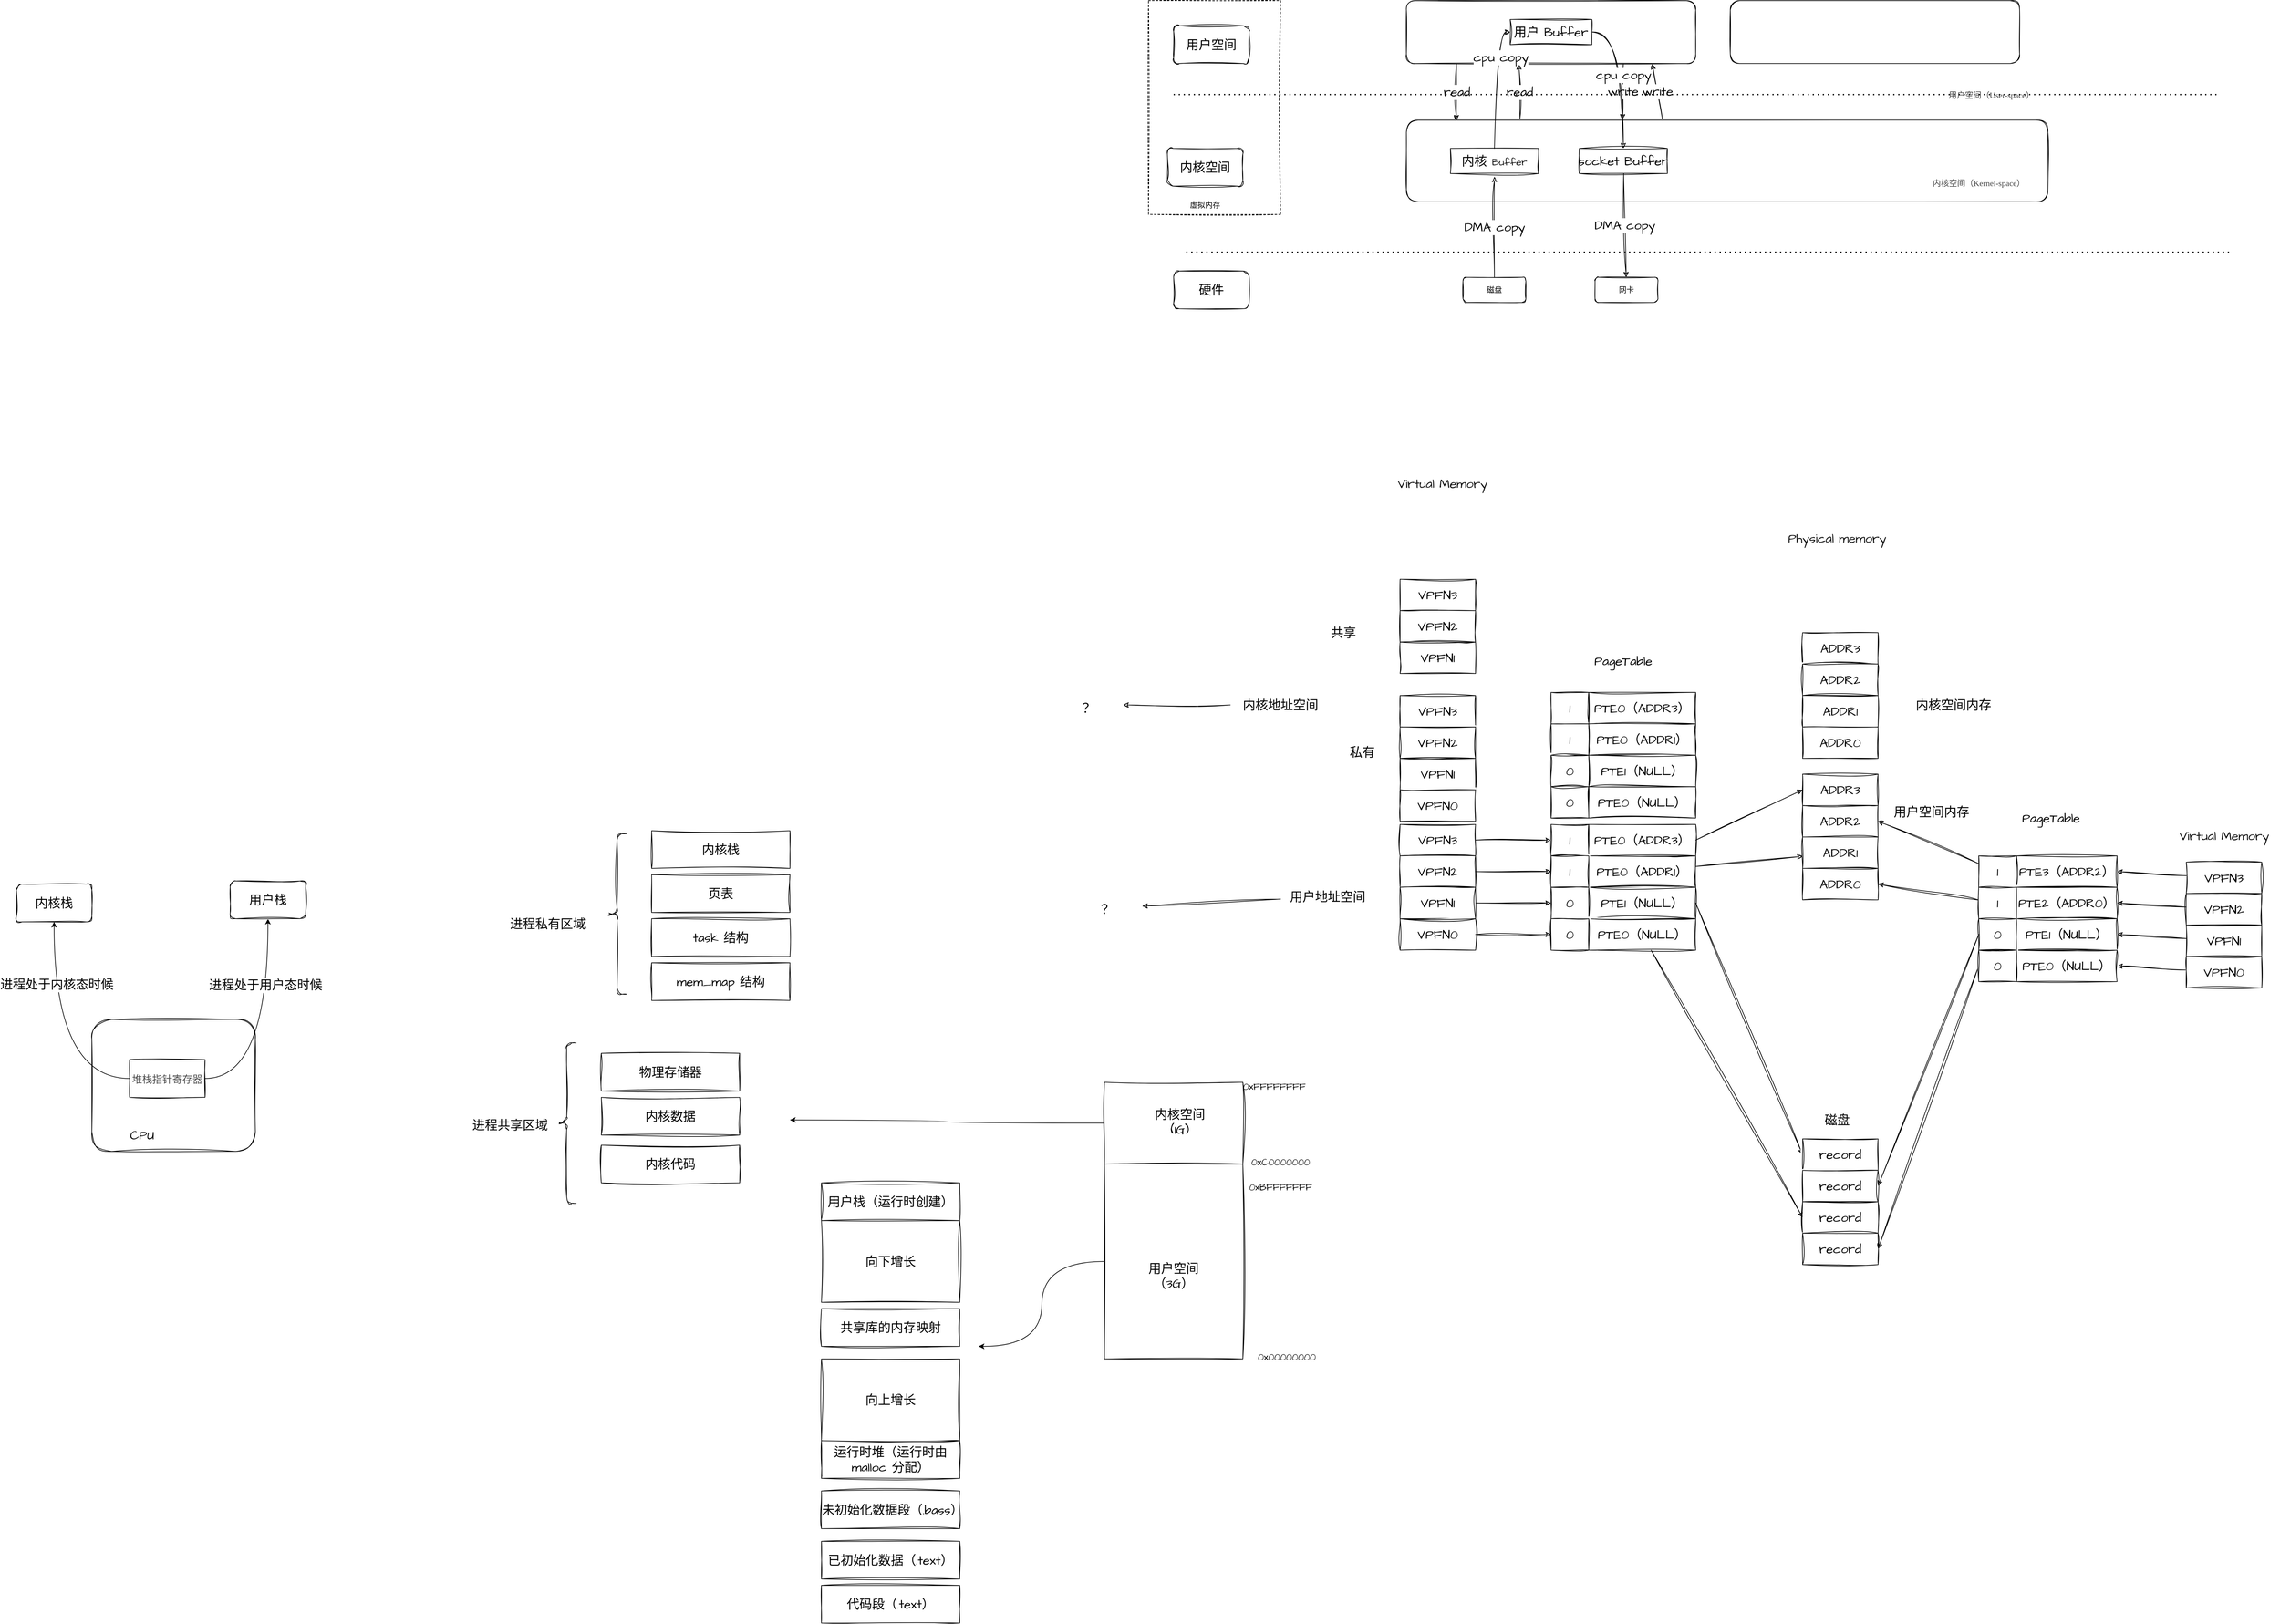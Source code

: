 <mxfile version="20.5.1" type="github">
  <diagram id="e-zPQzMBw3i7FA1pLN4_" name="第 1 页">
    <mxGraphModel dx="3865" dy="761" grid="1" gridSize="10" guides="1" tooltips="1" connect="1" arrows="1" fold="1" page="1" pageScale="1" pageWidth="827" pageHeight="1169" math="0" shadow="0">
      <root>
        <mxCell id="0" />
        <mxCell id="1" parent="0" />
        <mxCell id="n-UZRIZnCVYdmCaeWVoW-1" value="" style="rounded=0;whiteSpace=wrap;html=1;sketch=1;dashed=1;" vertex="1" parent="1">
          <mxGeometry x="-240" y="80" width="210" height="340" as="geometry" />
        </mxCell>
        <mxCell id="n-UZRIZnCVYdmCaeWVoW-111" value="read" style="edgeStyle=none;rounded=0;sketch=1;hachureGap=4;jiggle=2;orthogonalLoop=1;jettySize=auto;html=1;exitX=0.173;exitY=0.998;exitDx=0;exitDy=0;entryX=0.078;entryY=0.005;entryDx=0;entryDy=0;entryPerimeter=0;fontFamily=Architects Daughter;fontSource=https%3A%2F%2Ffonts.googleapis.com%2Fcss%3Ffamily%3DArchitects%2BDaughter;fontSize=20;exitPerimeter=0;" edge="1" parent="1" source="n-UZRIZnCVYdmCaeWVoW-2" target="n-UZRIZnCVYdmCaeWVoW-3">
          <mxGeometry relative="1" as="geometry" />
        </mxCell>
        <mxCell id="n-UZRIZnCVYdmCaeWVoW-115" value="write" style="edgeStyle=none;rounded=0;sketch=1;hachureGap=4;jiggle=2;orthogonalLoop=1;jettySize=auto;html=1;exitX=0.75;exitY=1;exitDx=0;exitDy=0;entryX=0.337;entryY=-0.007;entryDx=0;entryDy=0;entryPerimeter=0;fontFamily=Architects Daughter;fontSource=https%3A%2F%2Ffonts.googleapis.com%2Fcss%3Ffamily%3DArchitects%2BDaughter;fontSize=20;" edge="1" parent="1" source="n-UZRIZnCVYdmCaeWVoW-2" target="n-UZRIZnCVYdmCaeWVoW-3">
          <mxGeometry relative="1" as="geometry" />
        </mxCell>
        <mxCell id="n-UZRIZnCVYdmCaeWVoW-2" value="" style="rounded=1;whiteSpace=wrap;html=1;sketch=1;" vertex="1" parent="1">
          <mxGeometry x="170" y="80" width="460" height="100" as="geometry" />
        </mxCell>
        <mxCell id="n-UZRIZnCVYdmCaeWVoW-4" value="虚拟内存" style="text;html=1;strokeColor=none;fillColor=none;align=center;verticalAlign=middle;whiteSpace=wrap;rounded=0;sketch=1;" vertex="1" parent="1">
          <mxGeometry x="-180" y="390" width="60" height="30" as="geometry" />
        </mxCell>
        <mxCell id="n-UZRIZnCVYdmCaeWVoW-9" value="磁盘" style="rounded=1;whiteSpace=wrap;html=1;sketch=1;" vertex="1" parent="1">
          <mxGeometry x="260" y="520" width="100" height="40" as="geometry" />
        </mxCell>
        <mxCell id="n-UZRIZnCVYdmCaeWVoW-10" value="网卡" style="rounded=1;whiteSpace=wrap;html=1;sketch=1;" vertex="1" parent="1">
          <mxGeometry x="470" y="520" width="100" height="40" as="geometry" />
        </mxCell>
        <mxCell id="n-UZRIZnCVYdmCaeWVoW-43" style="edgeStyle=none;rounded=0;sketch=1;hachureGap=4;jiggle=2;orthogonalLoop=1;jettySize=auto;html=1;fontFamily=Architects Daughter;fontSource=https%3A%2F%2Ffonts.googleapis.com%2Fcss%3Ffamily%3DArchitects%2BDaughter;fontSize=16;" edge="1" parent="1" source="n-UZRIZnCVYdmCaeWVoW-11" target="n-UZRIZnCVYdmCaeWVoW-39">
          <mxGeometry relative="1" as="geometry" />
        </mxCell>
        <mxCell id="n-UZRIZnCVYdmCaeWVoW-11" value="VPFN3" style="rounded=0;whiteSpace=wrap;html=1;sketch=1;hachureGap=4;jiggle=2;fontFamily=Architects Daughter;fontSource=https%3A%2F%2Ffonts.googleapis.com%2Fcss%3Ffamily%3DArchitects%2BDaughter;fontSize=20;" vertex="1" parent="1">
          <mxGeometry x="160" y="1390" width="120" height="50" as="geometry" />
        </mxCell>
        <mxCell id="n-UZRIZnCVYdmCaeWVoW-44" style="edgeStyle=none;rounded=0;sketch=1;hachureGap=4;jiggle=2;orthogonalLoop=1;jettySize=auto;html=1;fontFamily=Architects Daughter;fontSource=https%3A%2F%2Ffonts.googleapis.com%2Fcss%3Ffamily%3DArchitects%2BDaughter;fontSize=16;" edge="1" parent="1" source="n-UZRIZnCVYdmCaeWVoW-12" target="n-UZRIZnCVYdmCaeWVoW-40">
          <mxGeometry relative="1" as="geometry" />
        </mxCell>
        <mxCell id="n-UZRIZnCVYdmCaeWVoW-12" value="VPFN2" style="rounded=0;whiteSpace=wrap;html=1;sketch=1;hachureGap=4;jiggle=2;fontFamily=Architects Daughter;fontSource=https%3A%2F%2Ffonts.googleapis.com%2Fcss%3Ffamily%3DArchitects%2BDaughter;fontSize=20;" vertex="1" parent="1">
          <mxGeometry x="160" y="1440" width="120" height="50" as="geometry" />
        </mxCell>
        <mxCell id="n-UZRIZnCVYdmCaeWVoW-45" style="edgeStyle=none;rounded=0;sketch=1;hachureGap=4;jiggle=2;orthogonalLoop=1;jettySize=auto;html=1;entryX=0;entryY=0.5;entryDx=0;entryDy=0;fontFamily=Architects Daughter;fontSource=https%3A%2F%2Ffonts.googleapis.com%2Fcss%3Ffamily%3DArchitects%2BDaughter;fontSize=16;" edge="1" parent="1" source="n-UZRIZnCVYdmCaeWVoW-13" target="n-UZRIZnCVYdmCaeWVoW-41">
          <mxGeometry relative="1" as="geometry" />
        </mxCell>
        <mxCell id="n-UZRIZnCVYdmCaeWVoW-13" value="VPFN1" style="rounded=0;whiteSpace=wrap;html=1;sketch=1;hachureGap=4;jiggle=2;fontFamily=Architects Daughter;fontSource=https%3A%2F%2Ffonts.googleapis.com%2Fcss%3Ffamily%3DArchitects%2BDaughter;fontSize=20;" vertex="1" parent="1">
          <mxGeometry x="160" y="1490" width="120" height="50" as="geometry" />
        </mxCell>
        <mxCell id="n-UZRIZnCVYdmCaeWVoW-47" style="edgeStyle=none;rounded=0;sketch=1;hachureGap=4;jiggle=2;orthogonalLoop=1;jettySize=auto;html=1;entryX=0;entryY=0.5;entryDx=0;entryDy=0;fontFamily=Architects Daughter;fontSource=https%3A%2F%2Ffonts.googleapis.com%2Fcss%3Ffamily%3DArchitects%2BDaughter;fontSize=16;" edge="1" parent="1" source="n-UZRIZnCVYdmCaeWVoW-14" target="n-UZRIZnCVYdmCaeWVoW-42">
          <mxGeometry relative="1" as="geometry" />
        </mxCell>
        <mxCell id="n-UZRIZnCVYdmCaeWVoW-14" value="VPFN0" style="rounded=0;whiteSpace=wrap;html=1;sketch=1;hachureGap=4;jiggle=2;fontFamily=Architects Daughter;fontSource=https%3A%2F%2Ffonts.googleapis.com%2Fcss%3Ffamily%3DArchitects%2BDaughter;fontSize=20;" vertex="1" parent="1">
          <mxGeometry x="160" y="1540" width="120" height="50" as="geometry" />
        </mxCell>
        <mxCell id="n-UZRIZnCVYdmCaeWVoW-27" style="rounded=0;sketch=1;hachureGap=4;jiggle=2;orthogonalLoop=1;jettySize=auto;html=1;exitX=1;exitY=0.5;exitDx=0;exitDy=0;entryX=0;entryY=0.5;entryDx=0;entryDy=0;fontFamily=Architects Daughter;fontSource=https%3A%2F%2Ffonts.googleapis.com%2Fcss%3Ffamily%3DArchitects%2BDaughter;fontSize=16;" edge="1" parent="1" source="n-UZRIZnCVYdmCaeWVoW-15" target="n-UZRIZnCVYdmCaeWVoW-19">
          <mxGeometry relative="1" as="geometry" />
        </mxCell>
        <mxCell id="n-UZRIZnCVYdmCaeWVoW-15" value="PTE0（ADDR3）" style="rounded=0;whiteSpace=wrap;html=1;sketch=1;hachureGap=4;jiggle=2;fontFamily=Architects Daughter;fontSource=https%3A%2F%2Ffonts.googleapis.com%2Fcss%3Ffamily%3DArchitects%2BDaughter;fontSize=20;" vertex="1" parent="1">
          <mxGeometry x="460" y="1390" width="170" height="50" as="geometry" />
        </mxCell>
        <mxCell id="n-UZRIZnCVYdmCaeWVoW-31" style="edgeStyle=none;rounded=0;sketch=1;hachureGap=4;jiggle=2;orthogonalLoop=1;jettySize=auto;html=1;fontFamily=Architects Daughter;fontSource=https%3A%2F%2Ffonts.googleapis.com%2Fcss%3Ffamily%3DArchitects%2BDaughter;fontSize=16;" edge="1" parent="1" source="n-UZRIZnCVYdmCaeWVoW-16" target="n-UZRIZnCVYdmCaeWVoW-21">
          <mxGeometry relative="1" as="geometry" />
        </mxCell>
        <mxCell id="n-UZRIZnCVYdmCaeWVoW-16" value="PTE0（ADDR1）" style="rounded=0;whiteSpace=wrap;html=1;sketch=1;hachureGap=4;jiggle=2;fontFamily=Architects Daughter;fontSource=https%3A%2F%2Ffonts.googleapis.com%2Fcss%3Ffamily%3DArchitects%2BDaughter;fontSize=20;" vertex="1" parent="1">
          <mxGeometry x="460" y="1440" width="170" height="50" as="geometry" />
        </mxCell>
        <mxCell id="n-UZRIZnCVYdmCaeWVoW-32" style="edgeStyle=none;rounded=0;sketch=1;hachureGap=4;jiggle=2;orthogonalLoop=1;jettySize=auto;html=1;entryX=0;entryY=0.5;entryDx=0;entryDy=0;fontFamily=Architects Daughter;fontSource=https%3A%2F%2Ffonts.googleapis.com%2Fcss%3Ffamily%3DArchitects%2BDaughter;fontSize=16;exitX=1;exitY=0.5;exitDx=0;exitDy=0;" edge="1" parent="1" source="n-UZRIZnCVYdmCaeWVoW-17" target="n-UZRIZnCVYdmCaeWVoW-23">
          <mxGeometry relative="1" as="geometry" />
        </mxCell>
        <mxCell id="n-UZRIZnCVYdmCaeWVoW-17" value="PTE1（NULL）" style="rounded=0;whiteSpace=wrap;html=1;sketch=1;hachureGap=4;jiggle=2;fontFamily=Architects Daughter;fontSource=https%3A%2F%2Ffonts.googleapis.com%2Fcss%3Ffamily%3DArchitects%2BDaughter;fontSize=20;" vertex="1" parent="1">
          <mxGeometry x="460" y="1490" width="170" height="50" as="geometry" />
        </mxCell>
        <mxCell id="n-UZRIZnCVYdmCaeWVoW-33" style="edgeStyle=none;rounded=0;sketch=1;hachureGap=4;jiggle=2;orthogonalLoop=1;jettySize=auto;html=1;entryX=0;entryY=0.5;entryDx=0;entryDy=0;fontFamily=Architects Daughter;fontSource=https%3A%2F%2Ffonts.googleapis.com%2Fcss%3Ffamily%3DArchitects%2BDaughter;fontSize=16;" edge="1" parent="1" source="n-UZRIZnCVYdmCaeWVoW-18" target="n-UZRIZnCVYdmCaeWVoW-25">
          <mxGeometry relative="1" as="geometry" />
        </mxCell>
        <mxCell id="n-UZRIZnCVYdmCaeWVoW-18" value="PTE0（NULL）" style="rounded=0;whiteSpace=wrap;html=1;sketch=1;hachureGap=4;jiggle=2;fontFamily=Architects Daughter;fontSource=https%3A%2F%2Ffonts.googleapis.com%2Fcss%3Ffamily%3DArchitects%2BDaughter;fontSize=20;" vertex="1" parent="1">
          <mxGeometry x="460" y="1540" width="170" height="50" as="geometry" />
        </mxCell>
        <mxCell id="n-UZRIZnCVYdmCaeWVoW-19" value="ADDR3" style="rounded=0;whiteSpace=wrap;html=1;sketch=1;hachureGap=4;jiggle=2;fontFamily=Architects Daughter;fontSource=https%3A%2F%2Ffonts.googleapis.com%2Fcss%3Ffamily%3DArchitects%2BDaughter;fontSize=20;" vertex="1" parent="1">
          <mxGeometry x="800" y="1310" width="120" height="50" as="geometry" />
        </mxCell>
        <mxCell id="n-UZRIZnCVYdmCaeWVoW-20" value="ADDR2" style="rounded=0;whiteSpace=wrap;html=1;sketch=1;hachureGap=4;jiggle=2;fontFamily=Architects Daughter;fontSource=https%3A%2F%2Ffonts.googleapis.com%2Fcss%3Ffamily%3DArchitects%2BDaughter;fontSize=20;" vertex="1" parent="1">
          <mxGeometry x="800" y="1360" width="120" height="50" as="geometry" />
        </mxCell>
        <mxCell id="n-UZRIZnCVYdmCaeWVoW-21" value="ADDR1" style="rounded=0;whiteSpace=wrap;html=1;sketch=1;hachureGap=4;jiggle=2;fontFamily=Architects Daughter;fontSource=https%3A%2F%2Ffonts.googleapis.com%2Fcss%3Ffamily%3DArchitects%2BDaughter;fontSize=20;" vertex="1" parent="1">
          <mxGeometry x="800" y="1410" width="120" height="50" as="geometry" />
        </mxCell>
        <mxCell id="n-UZRIZnCVYdmCaeWVoW-22" value="ADDR0" style="rounded=0;whiteSpace=wrap;html=1;sketch=1;hachureGap=4;jiggle=2;fontFamily=Architects Daughter;fontSource=https%3A%2F%2Ffonts.googleapis.com%2Fcss%3Ffamily%3DArchitects%2BDaughter;fontSize=20;" vertex="1" parent="1">
          <mxGeometry x="800" y="1460" width="120" height="50" as="geometry" />
        </mxCell>
        <mxCell id="n-UZRIZnCVYdmCaeWVoW-23" value="record" style="rounded=0;whiteSpace=wrap;html=1;sketch=1;hachureGap=4;jiggle=2;fontFamily=Architects Daughter;fontSource=https%3A%2F%2Ffonts.googleapis.com%2Fcss%3Ffamily%3DArchitects%2BDaughter;fontSize=20;" vertex="1" parent="1">
          <mxGeometry x="800" y="1890" width="120" height="50" as="geometry" />
        </mxCell>
        <mxCell id="n-UZRIZnCVYdmCaeWVoW-24" value="record" style="rounded=0;whiteSpace=wrap;html=1;sketch=1;hachureGap=4;jiggle=2;fontFamily=Architects Daughter;fontSource=https%3A%2F%2Ffonts.googleapis.com%2Fcss%3Ffamily%3DArchitects%2BDaughter;fontSize=20;" vertex="1" parent="1">
          <mxGeometry x="800" y="1940" width="120" height="50" as="geometry" />
        </mxCell>
        <mxCell id="n-UZRIZnCVYdmCaeWVoW-25" value="record" style="rounded=0;whiteSpace=wrap;html=1;sketch=1;hachureGap=4;jiggle=2;fontFamily=Architects Daughter;fontSource=https%3A%2F%2Ffonts.googleapis.com%2Fcss%3Ffamily%3DArchitects%2BDaughter;fontSize=20;" vertex="1" parent="1">
          <mxGeometry x="800" y="1990" width="120" height="50" as="geometry" />
        </mxCell>
        <mxCell id="n-UZRIZnCVYdmCaeWVoW-26" value="record" style="rounded=0;whiteSpace=wrap;html=1;sketch=1;hachureGap=4;jiggle=2;fontFamily=Architects Daughter;fontSource=https%3A%2F%2Ffonts.googleapis.com%2Fcss%3Ffamily%3DArchitects%2BDaughter;fontSize=20;" vertex="1" parent="1">
          <mxGeometry x="800" y="2040" width="120" height="50" as="geometry" />
        </mxCell>
        <mxCell id="n-UZRIZnCVYdmCaeWVoW-35" value="PageTable" style="text;html=1;strokeColor=none;fillColor=none;align=center;verticalAlign=middle;whiteSpace=wrap;rounded=0;sketch=1;hachureGap=4;jiggle=2;fontFamily=Architects Daughter;fontSource=https%3A%2F%2Ffonts.googleapis.com%2Fcss%3Ffamily%3DArchitects%2BDaughter;fontSize=20;" vertex="1" parent="1">
          <mxGeometry x="460" y="1110" width="110" height="40" as="geometry" />
        </mxCell>
        <mxCell id="n-UZRIZnCVYdmCaeWVoW-36" value="&lt;span style=&quot;color: rgb(18, 18, 18); text-align: start;&quot;&gt;&lt;font style=&quot;font-size: 20px;&quot;&gt;Physical memory&lt;/font&gt;&lt;/span&gt;" style="text;html=1;strokeColor=none;fillColor=none;align=center;verticalAlign=middle;whiteSpace=wrap;rounded=0;sketch=1;hachureGap=4;jiggle=2;fontFamily=Architects Daughter;fontSource=https%3A%2F%2Ffonts.googleapis.com%2Fcss%3Ffamily%3DArchitects%2BDaughter;fontSize=20;labelBackgroundColor=none;" vertex="1" parent="1">
          <mxGeometry x="775" y="910" width="160" height="50" as="geometry" />
        </mxCell>
        <mxCell id="n-UZRIZnCVYdmCaeWVoW-37" value="磁盘" style="text;html=1;strokeColor=none;fillColor=none;align=center;verticalAlign=middle;whiteSpace=wrap;rounded=0;sketch=1;hachureGap=4;jiggle=2;fontFamily=Architects Daughter;fontSource=https%3A%2F%2Ffonts.googleapis.com%2Fcss%3Ffamily%3DArchitects%2BDaughter;fontSize=20;" vertex="1" parent="1">
          <mxGeometry x="800" y="1840" width="110" height="40" as="geometry" />
        </mxCell>
        <mxCell id="n-UZRIZnCVYdmCaeWVoW-39" value="1" style="rounded=0;whiteSpace=wrap;html=1;sketch=1;hachureGap=4;jiggle=2;fontFamily=Architects Daughter;fontSource=https%3A%2F%2Ffonts.googleapis.com%2Fcss%3Ffamily%3DArchitects%2BDaughter;fontSize=20;" vertex="1" parent="1">
          <mxGeometry x="400" y="1390" width="60" height="50" as="geometry" />
        </mxCell>
        <mxCell id="n-UZRIZnCVYdmCaeWVoW-40" value="1" style="rounded=0;whiteSpace=wrap;html=1;sketch=1;hachureGap=4;jiggle=2;fontFamily=Architects Daughter;fontSource=https%3A%2F%2Ffonts.googleapis.com%2Fcss%3Ffamily%3DArchitects%2BDaughter;fontSize=20;" vertex="1" parent="1">
          <mxGeometry x="400" y="1440" width="60" height="50" as="geometry" />
        </mxCell>
        <mxCell id="n-UZRIZnCVYdmCaeWVoW-41" value="0" style="rounded=0;whiteSpace=wrap;html=1;sketch=1;hachureGap=4;jiggle=2;fontFamily=Architects Daughter;fontSource=https%3A%2F%2Ffonts.googleapis.com%2Fcss%3Ffamily%3DArchitects%2BDaughter;fontSize=20;" vertex="1" parent="1">
          <mxGeometry x="400" y="1490" width="60" height="50" as="geometry" />
        </mxCell>
        <mxCell id="n-UZRIZnCVYdmCaeWVoW-42" value="0" style="rounded=0;whiteSpace=wrap;html=1;sketch=1;hachureGap=4;jiggle=2;fontFamily=Architects Daughter;fontSource=https%3A%2F%2Ffonts.googleapis.com%2Fcss%3Ffamily%3DArchitects%2BDaughter;fontSize=20;" vertex="1" parent="1">
          <mxGeometry x="400" y="1540" width="60" height="50" as="geometry" />
        </mxCell>
        <mxCell id="n-UZRIZnCVYdmCaeWVoW-48" style="edgeStyle=none;rounded=0;sketch=1;hachureGap=4;jiggle=2;orthogonalLoop=1;jettySize=auto;html=1;fontFamily=Architects Daughter;fontSource=https%3A%2F%2Ffonts.googleapis.com%2Fcss%3Ffamily%3DArchitects%2BDaughter;fontSize=16;entryX=1;entryY=0.5;entryDx=0;entryDy=0;" edge="1" parent="1" source="n-UZRIZnCVYdmCaeWVoW-49" target="n-UZRIZnCVYdmCaeWVoW-56">
          <mxGeometry relative="1" as="geometry" />
        </mxCell>
        <mxCell id="n-UZRIZnCVYdmCaeWVoW-49" value="VPFN3" style="rounded=0;whiteSpace=wrap;html=1;sketch=1;hachureGap=4;jiggle=2;fontFamily=Architects Daughter;fontSource=https%3A%2F%2Ffonts.googleapis.com%2Fcss%3Ffamily%3DArchitects%2BDaughter;fontSize=20;" vertex="1" parent="1">
          <mxGeometry x="1410" y="1450" width="120" height="50" as="geometry" />
        </mxCell>
        <mxCell id="n-UZRIZnCVYdmCaeWVoW-50" style="edgeStyle=none;rounded=0;sketch=1;hachureGap=4;jiggle=2;orthogonalLoop=1;jettySize=auto;html=1;fontFamily=Architects Daughter;fontSource=https%3A%2F%2Ffonts.googleapis.com%2Fcss%3Ffamily%3DArchitects%2BDaughter;fontSize=16;entryX=1;entryY=0.5;entryDx=0;entryDy=0;" edge="1" parent="1" source="n-UZRIZnCVYdmCaeWVoW-51" target="n-UZRIZnCVYdmCaeWVoW-57">
          <mxGeometry relative="1" as="geometry" />
        </mxCell>
        <mxCell id="n-UZRIZnCVYdmCaeWVoW-51" value="VPFN2" style="rounded=0;whiteSpace=wrap;html=1;sketch=1;hachureGap=4;jiggle=2;fontFamily=Architects Daughter;fontSource=https%3A%2F%2Ffonts.googleapis.com%2Fcss%3Ffamily%3DArchitects%2BDaughter;fontSize=20;" vertex="1" parent="1">
          <mxGeometry x="1410" y="1500" width="120" height="50" as="geometry" />
        </mxCell>
        <mxCell id="n-UZRIZnCVYdmCaeWVoW-52" style="edgeStyle=none;rounded=0;sketch=1;hachureGap=4;jiggle=2;orthogonalLoop=1;jettySize=auto;html=1;entryX=1;entryY=0.5;entryDx=0;entryDy=0;fontFamily=Architects Daughter;fontSource=https%3A%2F%2Ffonts.googleapis.com%2Fcss%3Ffamily%3DArchitects%2BDaughter;fontSize=16;" edge="1" parent="1" source="n-UZRIZnCVYdmCaeWVoW-53" target="n-UZRIZnCVYdmCaeWVoW-58">
          <mxGeometry relative="1" as="geometry" />
        </mxCell>
        <mxCell id="n-UZRIZnCVYdmCaeWVoW-53" value="VPFN1" style="rounded=0;whiteSpace=wrap;html=1;sketch=1;hachureGap=4;jiggle=2;fontFamily=Architects Daughter;fontSource=https%3A%2F%2Ffonts.googleapis.com%2Fcss%3Ffamily%3DArchitects%2BDaughter;fontSize=20;" vertex="1" parent="1">
          <mxGeometry x="1410" y="1550" width="120" height="50" as="geometry" />
        </mxCell>
        <mxCell id="n-UZRIZnCVYdmCaeWVoW-54" style="edgeStyle=none;rounded=0;sketch=1;hachureGap=4;jiggle=2;orthogonalLoop=1;jettySize=auto;html=1;entryX=1;entryY=0.5;entryDx=0;entryDy=0;fontFamily=Architects Daughter;fontSource=https%3A%2F%2Ffonts.googleapis.com%2Fcss%3Ffamily%3DArchitects%2BDaughter;fontSize=16;" edge="1" parent="1" source="n-UZRIZnCVYdmCaeWVoW-55" target="n-UZRIZnCVYdmCaeWVoW-59">
          <mxGeometry relative="1" as="geometry" />
        </mxCell>
        <mxCell id="n-UZRIZnCVYdmCaeWVoW-55" value="VPFN0" style="rounded=0;whiteSpace=wrap;html=1;sketch=1;hachureGap=4;jiggle=2;fontFamily=Architects Daughter;fontSource=https%3A%2F%2Ffonts.googleapis.com%2Fcss%3Ffamily%3DArchitects%2BDaughter;fontSize=20;" vertex="1" parent="1">
          <mxGeometry x="1410" y="1600" width="120" height="50" as="geometry" />
        </mxCell>
        <mxCell id="n-UZRIZnCVYdmCaeWVoW-56" value="PTE3（ADDR2）" style="rounded=0;whiteSpace=wrap;html=1;sketch=1;hachureGap=4;jiggle=2;fontFamily=Architects Daughter;fontSource=https%3A%2F%2Ffonts.googleapis.com%2Fcss%3Ffamily%3DArchitects%2BDaughter;fontSize=20;" vertex="1" parent="1">
          <mxGeometry x="1140" y="1440" width="160" height="50" as="geometry" />
        </mxCell>
        <mxCell id="n-UZRIZnCVYdmCaeWVoW-57" value="PTE2（ADDR0）" style="rounded=0;whiteSpace=wrap;html=1;sketch=1;hachureGap=4;jiggle=2;fontFamily=Architects Daughter;fontSource=https%3A%2F%2Ffonts.googleapis.com%2Fcss%3Ffamily%3DArchitects%2BDaughter;fontSize=20;" vertex="1" parent="1">
          <mxGeometry x="1140" y="1490" width="160" height="50" as="geometry" />
        </mxCell>
        <mxCell id="n-UZRIZnCVYdmCaeWVoW-58" value="PTE1（NULL）" style="rounded=0;whiteSpace=wrap;html=1;sketch=1;hachureGap=4;jiggle=2;fontFamily=Architects Daughter;fontSource=https%3A%2F%2Ffonts.googleapis.com%2Fcss%3Ffamily%3DArchitects%2BDaughter;fontSize=20;" vertex="1" parent="1">
          <mxGeometry x="1140" y="1540" width="160" height="50" as="geometry" />
        </mxCell>
        <mxCell id="n-UZRIZnCVYdmCaeWVoW-59" value="PTE0（NULL）" style="rounded=0;whiteSpace=wrap;html=1;sketch=1;hachureGap=4;jiggle=2;fontFamily=Architects Daughter;fontSource=https%3A%2F%2Ffonts.googleapis.com%2Fcss%3Ffamily%3DArchitects%2BDaughter;fontSize=20;" vertex="1" parent="1">
          <mxGeometry x="1140" y="1590" width="160" height="50" as="geometry" />
        </mxCell>
        <mxCell id="n-UZRIZnCVYdmCaeWVoW-60" value="&lt;span style=&quot;color: rgb(18, 18, 18); text-align: start;&quot;&gt;&lt;font style=&quot;font-size: 20px;&quot;&gt;Virtual Memory&lt;/font&gt;&lt;/span&gt;" style="text;html=1;strokeColor=none;fillColor=none;align=center;verticalAlign=middle;whiteSpace=wrap;rounded=0;sketch=1;hachureGap=4;jiggle=2;fontFamily=Architects Daughter;fontSource=https%3A%2F%2Ffonts.googleapis.com%2Fcss%3Ffamily%3DArchitects%2BDaughter;fontSize=20;labelBackgroundColor=none;" vertex="1" parent="1">
          <mxGeometry x="1382.5" y="1390" width="175" height="35" as="geometry" />
        </mxCell>
        <mxCell id="n-UZRIZnCVYdmCaeWVoW-61" value="PageTable" style="text;html=1;strokeColor=none;fillColor=none;align=center;verticalAlign=middle;whiteSpace=wrap;rounded=0;sketch=1;hachureGap=4;jiggle=2;fontFamily=Architects Daughter;fontSource=https%3A%2F%2Ffonts.googleapis.com%2Fcss%3Ffamily%3DArchitects%2BDaughter;fontSize=20;" vertex="1" parent="1">
          <mxGeometry x="1140" y="1360" width="110" height="40" as="geometry" />
        </mxCell>
        <mxCell id="n-UZRIZnCVYdmCaeWVoW-66" style="edgeStyle=none;rounded=0;sketch=1;hachureGap=4;jiggle=2;orthogonalLoop=1;jettySize=auto;html=1;entryX=1;entryY=0.5;entryDx=0;entryDy=0;fontFamily=Architects Daughter;fontSource=https%3A%2F%2Ffonts.googleapis.com%2Fcss%3Ffamily%3DArchitects%2BDaughter;fontSize=16;" edge="1" parent="1" source="n-UZRIZnCVYdmCaeWVoW-62" target="n-UZRIZnCVYdmCaeWVoW-20">
          <mxGeometry relative="1" as="geometry" />
        </mxCell>
        <mxCell id="n-UZRIZnCVYdmCaeWVoW-62" value="1" style="rounded=0;whiteSpace=wrap;html=1;sketch=1;hachureGap=4;jiggle=2;fontFamily=Architects Daughter;fontSource=https%3A%2F%2Ffonts.googleapis.com%2Fcss%3Ffamily%3DArchitects%2BDaughter;fontSize=20;" vertex="1" parent="1">
          <mxGeometry x="1080" y="1440" width="60" height="50" as="geometry" />
        </mxCell>
        <mxCell id="n-UZRIZnCVYdmCaeWVoW-67" style="edgeStyle=none;rounded=0;sketch=1;hachureGap=4;jiggle=2;orthogonalLoop=1;jettySize=auto;html=1;entryX=1;entryY=0.5;entryDx=0;entryDy=0;fontFamily=Architects Daughter;fontSource=https%3A%2F%2Ffonts.googleapis.com%2Fcss%3Ffamily%3DArchitects%2BDaughter;fontSize=16;" edge="1" parent="1" source="n-UZRIZnCVYdmCaeWVoW-63" target="n-UZRIZnCVYdmCaeWVoW-22">
          <mxGeometry relative="1" as="geometry" />
        </mxCell>
        <mxCell id="n-UZRIZnCVYdmCaeWVoW-63" value="1" style="rounded=0;whiteSpace=wrap;html=1;sketch=1;hachureGap=4;jiggle=2;fontFamily=Architects Daughter;fontSource=https%3A%2F%2Ffonts.googleapis.com%2Fcss%3Ffamily%3DArchitects%2BDaughter;fontSize=20;" vertex="1" parent="1">
          <mxGeometry x="1080" y="1490" width="60" height="50" as="geometry" />
        </mxCell>
        <mxCell id="n-UZRIZnCVYdmCaeWVoW-68" style="edgeStyle=none;rounded=0;sketch=1;hachureGap=4;jiggle=2;orthogonalLoop=1;jettySize=auto;html=1;entryX=1;entryY=0.5;entryDx=0;entryDy=0;fontFamily=Architects Daughter;fontSource=https%3A%2F%2Ffonts.googleapis.com%2Fcss%3Ffamily%3DArchitects%2BDaughter;fontSize=16;exitX=0;exitY=0.5;exitDx=0;exitDy=0;" edge="1" parent="1" source="n-UZRIZnCVYdmCaeWVoW-64" target="n-UZRIZnCVYdmCaeWVoW-24">
          <mxGeometry relative="1" as="geometry" />
        </mxCell>
        <mxCell id="n-UZRIZnCVYdmCaeWVoW-64" value="0" style="rounded=0;whiteSpace=wrap;html=1;sketch=1;hachureGap=4;jiggle=2;fontFamily=Architects Daughter;fontSource=https%3A%2F%2Ffonts.googleapis.com%2Fcss%3Ffamily%3DArchitects%2BDaughter;fontSize=20;" vertex="1" parent="1">
          <mxGeometry x="1080" y="1540" width="60" height="50" as="geometry" />
        </mxCell>
        <mxCell id="n-UZRIZnCVYdmCaeWVoW-69" style="edgeStyle=none;rounded=0;sketch=1;hachureGap=4;jiggle=2;orthogonalLoop=1;jettySize=auto;html=1;exitX=0;exitY=0.5;exitDx=0;exitDy=0;entryX=1;entryY=0.5;entryDx=0;entryDy=0;fontFamily=Architects Daughter;fontSource=https%3A%2F%2Ffonts.googleapis.com%2Fcss%3Ffamily%3DArchitects%2BDaughter;fontSize=16;" edge="1" parent="1" source="n-UZRIZnCVYdmCaeWVoW-65" target="n-UZRIZnCVYdmCaeWVoW-26">
          <mxGeometry relative="1" as="geometry" />
        </mxCell>
        <mxCell id="n-UZRIZnCVYdmCaeWVoW-65" value="0" style="rounded=0;whiteSpace=wrap;html=1;sketch=1;hachureGap=4;jiggle=2;fontFamily=Architects Daughter;fontSource=https%3A%2F%2Ffonts.googleapis.com%2Fcss%3Ffamily%3DArchitects%2BDaughter;fontSize=20;" vertex="1" parent="1">
          <mxGeometry x="1080" y="1590" width="60" height="50" as="geometry" />
        </mxCell>
        <mxCell id="n-UZRIZnCVYdmCaeWVoW-73" value="&lt;span style=&quot;color: rgb(18, 18, 18); text-align: start;&quot;&gt;&lt;font style=&quot;font-size: 20px;&quot;&gt;Virtual Memory&lt;/font&gt;&lt;/span&gt;" style="text;html=1;strokeColor=none;fillColor=none;align=center;verticalAlign=middle;whiteSpace=wrap;rounded=0;sketch=1;hachureGap=4;jiggle=2;fontFamily=Architects Daughter;fontSource=https%3A%2F%2Ffonts.googleapis.com%2Fcss%3Ffamily%3DArchitects%2BDaughter;fontSize=20;labelBackgroundColor=none;" vertex="1" parent="1">
          <mxGeometry x="140" y="830" width="175" height="35" as="geometry" />
        </mxCell>
        <mxCell id="n-UZRIZnCVYdmCaeWVoW-74" value="VPFN3" style="rounded=0;whiteSpace=wrap;html=1;sketch=1;hachureGap=4;jiggle=2;fontFamily=Architects Daughter;fontSource=https%3A%2F%2Ffonts.googleapis.com%2Fcss%3Ffamily%3DArchitects%2BDaughter;fontSize=20;" vertex="1" parent="1">
          <mxGeometry x="160" y="1185" width="120" height="50" as="geometry" />
        </mxCell>
        <mxCell id="n-UZRIZnCVYdmCaeWVoW-75" value="VPFN2" style="rounded=0;whiteSpace=wrap;html=1;sketch=1;hachureGap=4;jiggle=2;fontFamily=Architects Daughter;fontSource=https%3A%2F%2Ffonts.googleapis.com%2Fcss%3Ffamily%3DArchitects%2BDaughter;fontSize=20;" vertex="1" parent="1">
          <mxGeometry x="160" y="1235" width="120" height="50" as="geometry" />
        </mxCell>
        <mxCell id="n-UZRIZnCVYdmCaeWVoW-76" value="VPFN1" style="rounded=0;whiteSpace=wrap;html=1;sketch=1;hachureGap=4;jiggle=2;fontFamily=Architects Daughter;fontSource=https%3A%2F%2Ffonts.googleapis.com%2Fcss%3Ffamily%3DArchitects%2BDaughter;fontSize=20;" vertex="1" parent="1">
          <mxGeometry x="160" y="1285" width="120" height="50" as="geometry" />
        </mxCell>
        <mxCell id="n-UZRIZnCVYdmCaeWVoW-77" value="VPFN0" style="rounded=0;whiteSpace=wrap;html=1;sketch=1;hachureGap=4;jiggle=2;fontFamily=Architects Daughter;fontSource=https%3A%2F%2Ffonts.googleapis.com%2Fcss%3Ffamily%3DArchitects%2BDaughter;fontSize=20;" vertex="1" parent="1">
          <mxGeometry x="160" y="1335" width="120" height="50" as="geometry" />
        </mxCell>
        <mxCell id="n-UZRIZnCVYdmCaeWVoW-125" style="edgeStyle=none;rounded=0;sketch=1;hachureGap=4;jiggle=2;orthogonalLoop=1;jettySize=auto;html=1;fontFamily=Architects Daughter;fontSource=https%3A%2F%2Ffonts.googleapis.com%2Fcss%3Ffamily%3DArchitects%2BDaughter;fontSize=20;" edge="1" parent="1" source="n-UZRIZnCVYdmCaeWVoW-78">
          <mxGeometry relative="1" as="geometry">
            <mxPoint x="-280" y="1200" as="targetPoint" />
          </mxGeometry>
        </mxCell>
        <mxCell id="n-UZRIZnCVYdmCaeWVoW-78" value="内核地址空间" style="text;html=1;strokeColor=none;fillColor=none;align=center;verticalAlign=middle;whiteSpace=wrap;rounded=0;labelBackgroundColor=none;sketch=1;hachureGap=4;jiggle=2;fontFamily=Architects Daughter;fontSource=https%3A%2F%2Ffonts.googleapis.com%2Fcss%3Ffamily%3DArchitects%2BDaughter;fontSize=20;" vertex="1" parent="1">
          <mxGeometry x="-110" y="1185" width="160" height="30" as="geometry" />
        </mxCell>
        <mxCell id="n-UZRIZnCVYdmCaeWVoW-127" style="edgeStyle=none;rounded=0;sketch=1;hachureGap=4;jiggle=2;orthogonalLoop=1;jettySize=auto;html=1;fontFamily=Architects Daughter;fontSource=https%3A%2F%2Ffonts.googleapis.com%2Fcss%3Ffamily%3DArchitects%2BDaughter;fontSize=20;" edge="1" parent="1" source="n-UZRIZnCVYdmCaeWVoW-79">
          <mxGeometry relative="1" as="geometry">
            <mxPoint x="-250" y="1520.0" as="targetPoint" />
          </mxGeometry>
        </mxCell>
        <mxCell id="n-UZRIZnCVYdmCaeWVoW-79" value="用户地址空间" style="text;html=1;strokeColor=none;fillColor=none;align=center;verticalAlign=middle;whiteSpace=wrap;rounded=0;labelBackgroundColor=none;sketch=1;hachureGap=4;jiggle=2;fontFamily=Architects Daughter;fontSource=https%3A%2F%2Ffonts.googleapis.com%2Fcss%3Ffamily%3DArchitects%2BDaughter;fontSize=20;" vertex="1" parent="1">
          <mxGeometry x="-30" y="1485" width="150" height="40" as="geometry" />
        </mxCell>
        <mxCell id="n-UZRIZnCVYdmCaeWVoW-80" value="PTE0（ADDR3）" style="rounded=0;whiteSpace=wrap;html=1;sketch=1;hachureGap=4;jiggle=2;fontFamily=Architects Daughter;fontSource=https%3A%2F%2Ffonts.googleapis.com%2Fcss%3Ffamily%3DArchitects%2BDaughter;fontSize=20;" vertex="1" parent="1">
          <mxGeometry x="460" y="1180" width="170" height="50" as="geometry" />
        </mxCell>
        <mxCell id="n-UZRIZnCVYdmCaeWVoW-81" value="PTE0（ADDR1）" style="rounded=0;whiteSpace=wrap;html=1;sketch=1;hachureGap=4;jiggle=2;fontFamily=Architects Daughter;fontSource=https%3A%2F%2Ffonts.googleapis.com%2Fcss%3Ffamily%3DArchitects%2BDaughter;fontSize=20;" vertex="1" parent="1">
          <mxGeometry x="460" y="1230" width="170" height="50" as="geometry" />
        </mxCell>
        <mxCell id="n-UZRIZnCVYdmCaeWVoW-82" value="PTE1（NULL）" style="rounded=0;whiteSpace=wrap;html=1;sketch=1;hachureGap=4;jiggle=2;fontFamily=Architects Daughter;fontSource=https%3A%2F%2Ffonts.googleapis.com%2Fcss%3Ffamily%3DArchitects%2BDaughter;fontSize=20;" vertex="1" parent="1">
          <mxGeometry x="460" y="1280" width="170" height="50" as="geometry" />
        </mxCell>
        <mxCell id="n-UZRIZnCVYdmCaeWVoW-83" value="PTE0（NULL）" style="rounded=0;whiteSpace=wrap;html=1;sketch=1;hachureGap=4;jiggle=2;fontFamily=Architects Daughter;fontSource=https%3A%2F%2Ffonts.googleapis.com%2Fcss%3Ffamily%3DArchitects%2BDaughter;fontSize=20;" vertex="1" parent="1">
          <mxGeometry x="460" y="1330" width="170" height="50" as="geometry" />
        </mxCell>
        <mxCell id="n-UZRIZnCVYdmCaeWVoW-84" value="1" style="rounded=0;whiteSpace=wrap;html=1;sketch=1;hachureGap=4;jiggle=2;fontFamily=Architects Daughter;fontSource=https%3A%2F%2Ffonts.googleapis.com%2Fcss%3Ffamily%3DArchitects%2BDaughter;fontSize=20;" vertex="1" parent="1">
          <mxGeometry x="400" y="1180" width="60" height="50" as="geometry" />
        </mxCell>
        <mxCell id="n-UZRIZnCVYdmCaeWVoW-85" value="1" style="rounded=0;whiteSpace=wrap;html=1;sketch=1;hachureGap=4;jiggle=2;fontFamily=Architects Daughter;fontSource=https%3A%2F%2Ffonts.googleapis.com%2Fcss%3Ffamily%3DArchitects%2BDaughter;fontSize=20;" vertex="1" parent="1">
          <mxGeometry x="400" y="1230" width="60" height="50" as="geometry" />
        </mxCell>
        <mxCell id="n-UZRIZnCVYdmCaeWVoW-86" value="0" style="rounded=0;whiteSpace=wrap;html=1;sketch=1;hachureGap=4;jiggle=2;fontFamily=Architects Daughter;fontSource=https%3A%2F%2Ffonts.googleapis.com%2Fcss%3Ffamily%3DArchitects%2BDaughter;fontSize=20;" vertex="1" parent="1">
          <mxGeometry x="400" y="1280" width="60" height="50" as="geometry" />
        </mxCell>
        <mxCell id="n-UZRIZnCVYdmCaeWVoW-87" value="0" style="rounded=0;whiteSpace=wrap;html=1;sketch=1;hachureGap=4;jiggle=2;fontFamily=Architects Daughter;fontSource=https%3A%2F%2Ffonts.googleapis.com%2Fcss%3Ffamily%3DArchitects%2BDaughter;fontSize=20;" vertex="1" parent="1">
          <mxGeometry x="400" y="1330" width="60" height="50" as="geometry" />
        </mxCell>
        <mxCell id="n-UZRIZnCVYdmCaeWVoW-93" value="ADDR3" style="rounded=0;whiteSpace=wrap;html=1;sketch=1;hachureGap=4;jiggle=2;fontFamily=Architects Daughter;fontSource=https%3A%2F%2Ffonts.googleapis.com%2Fcss%3Ffamily%3DArchitects%2BDaughter;fontSize=20;" vertex="1" parent="1">
          <mxGeometry x="800" y="1085" width="120" height="50" as="geometry" />
        </mxCell>
        <mxCell id="n-UZRIZnCVYdmCaeWVoW-94" value="ADDR2" style="rounded=0;whiteSpace=wrap;html=1;sketch=1;hachureGap=4;jiggle=2;fontFamily=Architects Daughter;fontSource=https%3A%2F%2Ffonts.googleapis.com%2Fcss%3Ffamily%3DArchitects%2BDaughter;fontSize=20;" vertex="1" parent="1">
          <mxGeometry x="800" y="1135" width="120" height="50" as="geometry" />
        </mxCell>
        <mxCell id="n-UZRIZnCVYdmCaeWVoW-95" value="ADDR1" style="rounded=0;whiteSpace=wrap;html=1;sketch=1;hachureGap=4;jiggle=2;fontFamily=Architects Daughter;fontSource=https%3A%2F%2Ffonts.googleapis.com%2Fcss%3Ffamily%3DArchitects%2BDaughter;fontSize=20;" vertex="1" parent="1">
          <mxGeometry x="800" y="1185" width="120" height="50" as="geometry" />
        </mxCell>
        <mxCell id="n-UZRIZnCVYdmCaeWVoW-96" value="ADDR0" style="rounded=0;whiteSpace=wrap;html=1;sketch=1;hachureGap=4;jiggle=2;fontFamily=Architects Daughter;fontSource=https%3A%2F%2Ffonts.googleapis.com%2Fcss%3Ffamily%3DArchitects%2BDaughter;fontSize=20;" vertex="1" parent="1">
          <mxGeometry x="800" y="1235" width="120" height="50" as="geometry" />
        </mxCell>
        <mxCell id="n-UZRIZnCVYdmCaeWVoW-99" value="" style="rounded=1;whiteSpace=wrap;html=1;sketch=1;" vertex="1" parent="1">
          <mxGeometry x="685" y="80" width="460" height="100" as="geometry" />
        </mxCell>
        <mxCell id="n-UZRIZnCVYdmCaeWVoW-101" value="虚拟内存" style="text;html=1;strokeColor=none;fillColor=none;align=center;verticalAlign=middle;whiteSpace=wrap;rounded=0;sketch=1;" vertex="1" parent="1">
          <mxGeometry x="720" y="380" width="60" height="30" as="geometry" />
        </mxCell>
        <mxCell id="n-UZRIZnCVYdmCaeWVoW-102" value="&lt;span style=&quot;color: rgb(68, 68, 68); font-family: 微软雅黑; font-size: 13px; text-align: left; background-color: rgb(255, 255, 255);&quot;&gt;用户空间（User-space）&lt;/span&gt;" style="text;html=1;strokeColor=none;fillColor=none;align=center;verticalAlign=middle;whiteSpace=wrap;rounded=0;sketch=1;" vertex="1" parent="1">
          <mxGeometry x="1010" y="210" width="180" height="40" as="geometry" />
        </mxCell>
        <mxCell id="n-UZRIZnCVYdmCaeWVoW-112" value="read" style="edgeStyle=none;rounded=0;sketch=1;hachureGap=4;jiggle=2;orthogonalLoop=1;jettySize=auto;html=1;exitX=0.177;exitY=-0.019;exitDx=0;exitDy=0;entryX=0.389;entryY=1.011;entryDx=0;entryDy=0;entryPerimeter=0;fontFamily=Architects Daughter;fontSource=https%3A%2F%2Ffonts.googleapis.com%2Fcss%3Ffamily%3DArchitects%2BDaughter;fontSize=20;exitPerimeter=0;" edge="1" parent="1" source="n-UZRIZnCVYdmCaeWVoW-3" target="n-UZRIZnCVYdmCaeWVoW-2">
          <mxGeometry relative="1" as="geometry" />
        </mxCell>
        <mxCell id="n-UZRIZnCVYdmCaeWVoW-3" value="" style="rounded=1;whiteSpace=wrap;html=1;sketch=1;" vertex="1" parent="1">
          <mxGeometry x="170" y="270" width="1020" height="130" as="geometry" />
        </mxCell>
        <mxCell id="n-UZRIZnCVYdmCaeWVoW-6" value="&lt;span style=&quot;color: rgb(68, 68, 68); font-family: 微软雅黑; font-size: 13px; text-align: left; background-color: rgb(255, 255, 255);&quot;&gt;内核空间（Kernel-space）&lt;/span&gt;" style="text;html=1;strokeColor=none;fillColor=none;align=center;verticalAlign=middle;whiteSpace=wrap;rounded=0;sketch=1;" vertex="1" parent="1">
          <mxGeometry x="990" y="350" width="180" height="40" as="geometry" />
        </mxCell>
        <mxCell id="n-UZRIZnCVYdmCaeWVoW-104" value="内核空间内存" style="text;html=1;strokeColor=none;fillColor=none;align=center;verticalAlign=middle;whiteSpace=wrap;rounded=0;labelBackgroundColor=none;sketch=1;hachureGap=4;jiggle=2;fontFamily=Architects Daughter;fontSource=https%3A%2F%2Ffonts.googleapis.com%2Fcss%3Ffamily%3DArchitects%2BDaughter;fontSize=20;" vertex="1" parent="1">
          <mxGeometry x="935" y="1180" width="210" height="40" as="geometry" />
        </mxCell>
        <mxCell id="n-UZRIZnCVYdmCaeWVoW-105" value="用户空间内存" style="text;html=1;strokeColor=none;fillColor=none;align=center;verticalAlign=middle;whiteSpace=wrap;rounded=0;labelBackgroundColor=none;sketch=1;hachureGap=4;jiggle=2;fontFamily=Architects Daughter;fontSource=https%3A%2F%2Ffonts.googleapis.com%2Fcss%3Ffamily%3DArchitects%2BDaughter;fontSize=20;" vertex="1" parent="1">
          <mxGeometry x="900" y="1350" width="210" height="40" as="geometry" />
        </mxCell>
        <mxCell id="n-UZRIZnCVYdmCaeWVoW-106" value="VPFN3" style="rounded=0;whiteSpace=wrap;html=1;sketch=1;hachureGap=4;jiggle=2;fontFamily=Architects Daughter;fontSource=https%3A%2F%2Ffonts.googleapis.com%2Fcss%3Ffamily%3DArchitects%2BDaughter;fontSize=20;" vertex="1" parent="1">
          <mxGeometry x="160" y="1000" width="120" height="50" as="geometry" />
        </mxCell>
        <mxCell id="n-UZRIZnCVYdmCaeWVoW-107" value="VPFN2" style="rounded=0;whiteSpace=wrap;html=1;sketch=1;hachureGap=4;jiggle=2;fontFamily=Architects Daughter;fontSource=https%3A%2F%2Ffonts.googleapis.com%2Fcss%3Ffamily%3DArchitects%2BDaughter;fontSize=20;" vertex="1" parent="1">
          <mxGeometry x="160" y="1050" width="120" height="50" as="geometry" />
        </mxCell>
        <mxCell id="n-UZRIZnCVYdmCaeWVoW-108" value="VPFN1" style="rounded=0;whiteSpace=wrap;html=1;sketch=1;hachureGap=4;jiggle=2;fontFamily=Architects Daughter;fontSource=https%3A%2F%2Ffonts.googleapis.com%2Fcss%3Ffamily%3DArchitects%2BDaughter;fontSize=20;" vertex="1" parent="1">
          <mxGeometry x="160" y="1100" width="120" height="50" as="geometry" />
        </mxCell>
        <mxCell id="n-UZRIZnCVYdmCaeWVoW-109" value="共享" style="text;html=1;strokeColor=none;fillColor=none;align=center;verticalAlign=middle;whiteSpace=wrap;rounded=0;labelBackgroundColor=none;sketch=1;hachureGap=4;jiggle=2;fontFamily=Architects Daughter;fontSource=https%3A%2F%2Ffonts.googleapis.com%2Fcss%3Ffamily%3DArchitects%2BDaughter;fontSize=20;" vertex="1" parent="1">
          <mxGeometry x="-10" y="1070" width="160" height="30" as="geometry" />
        </mxCell>
        <mxCell id="n-UZRIZnCVYdmCaeWVoW-110" value="私有" style="text;html=1;strokeColor=none;fillColor=none;align=center;verticalAlign=middle;whiteSpace=wrap;rounded=0;labelBackgroundColor=none;sketch=1;hachureGap=4;jiggle=2;fontFamily=Architects Daughter;fontSource=https%3A%2F%2Ffonts.googleapis.com%2Fcss%3Ffamily%3DArchitects%2BDaughter;fontSize=20;" vertex="1" parent="1">
          <mxGeometry x="20" y="1260" width="160" height="30" as="geometry" />
        </mxCell>
        <mxCell id="n-UZRIZnCVYdmCaeWVoW-116" value="write" style="edgeStyle=none;rounded=0;sketch=1;hachureGap=4;jiggle=2;orthogonalLoop=1;jettySize=auto;html=1;exitX=0.399;exitY=-0.016;exitDx=0;exitDy=0;entryX=0.85;entryY=1.007;entryDx=0;entryDy=0;entryPerimeter=0;fontFamily=Architects Daughter;fontSource=https%3A%2F%2Ffonts.googleapis.com%2Fcss%3Ffamily%3DArchitects%2BDaughter;fontSize=20;exitPerimeter=0;" edge="1" parent="1" source="n-UZRIZnCVYdmCaeWVoW-3" target="n-UZRIZnCVYdmCaeWVoW-2">
          <mxGeometry relative="1" as="geometry">
            <mxPoint x="525.0" y="190" as="sourcePoint" />
            <mxPoint x="523.74" y="279.09" as="targetPoint" />
          </mxGeometry>
        </mxCell>
        <mxCell id="n-UZRIZnCVYdmCaeWVoW-121" value="cpu&amp;nbsp;copy" style="edgeStyle=orthogonalEdgeStyle;rounded=0;sketch=1;hachureGap=4;jiggle=2;orthogonalLoop=1;jettySize=auto;html=1;exitX=1;exitY=0.5;exitDx=0;exitDy=0;fontFamily=Architects Daughter;fontSource=https%3A%2F%2Ffonts.googleapis.com%2Fcss%3Ffamily%3DArchitects%2BDaughter;fontSize=20;curved=1;" edge="1" parent="1" source="n-UZRIZnCVYdmCaeWVoW-117" target="n-UZRIZnCVYdmCaeWVoW-120">
          <mxGeometry relative="1" as="geometry" />
        </mxCell>
        <mxCell id="n-UZRIZnCVYdmCaeWVoW-117" value="用户 Buffer" style="rounded=0;whiteSpace=wrap;html=1;labelBackgroundColor=none;sketch=1;hachureGap=4;jiggle=2;fontFamily=Architects Daughter;fontSource=https%3A%2F%2Ffonts.googleapis.com%2Fcss%3Ffamily%3DArchitects%2BDaughter;fontSize=20;fillColor=none;" vertex="1" parent="1">
          <mxGeometry x="335" y="110" width="130" height="40" as="geometry" />
        </mxCell>
        <mxCell id="n-UZRIZnCVYdmCaeWVoW-119" value="cpu&amp;nbsp;copy" style="edgeStyle=orthogonalEdgeStyle;rounded=0;sketch=1;hachureGap=4;jiggle=2;orthogonalLoop=1;jettySize=auto;html=1;exitX=0.5;exitY=0;exitDx=0;exitDy=0;entryX=0;entryY=0.5;entryDx=0;entryDy=0;fontFamily=Architects Daughter;fontSource=https%3A%2F%2Ffonts.googleapis.com%2Fcss%3Ffamily%3DArchitects%2BDaughter;fontSize=20;curved=1;" edge="1" parent="1" source="n-UZRIZnCVYdmCaeWVoW-118" target="n-UZRIZnCVYdmCaeWVoW-117">
          <mxGeometry x="0.381" y="-10" relative="1" as="geometry">
            <mxPoint as="offset" />
          </mxGeometry>
        </mxCell>
        <mxCell id="n-UZRIZnCVYdmCaeWVoW-118" value="&lt;div style=&quot;text-align: left;&quot;&gt;&lt;span style=&quot;background-color: initial;&quot;&gt;内核&amp;nbsp;&lt;/span&gt;&lt;font size=&quot;3&quot; color=&quot;#121212&quot;&gt;&lt;span style=&quot;background-color: rgb(255, 255, 255);&quot;&gt;Buffer&lt;/span&gt;&lt;/font&gt;&lt;/div&gt;" style="rounded=0;whiteSpace=wrap;html=1;labelBackgroundColor=none;sketch=1;hachureGap=4;jiggle=2;fontFamily=Architects Daughter;fontSource=https%3A%2F%2Ffonts.googleapis.com%2Fcss%3Ffamily%3DArchitects%2BDaughter;fontSize=20;fillColor=none;" vertex="1" parent="1">
          <mxGeometry x="240" y="315" width="140" height="40" as="geometry" />
        </mxCell>
        <mxCell id="n-UZRIZnCVYdmCaeWVoW-124" value="DMA&amp;nbsp;copy" style="edgeStyle=none;rounded=0;sketch=1;hachureGap=4;jiggle=2;orthogonalLoop=1;jettySize=auto;html=1;fontFamily=Architects Daughter;fontSource=https%3A%2F%2Ffonts.googleapis.com%2Fcss%3Ffamily%3DArchitects%2BDaughter;fontSize=20;" edge="1" parent="1" source="n-UZRIZnCVYdmCaeWVoW-120" target="n-UZRIZnCVYdmCaeWVoW-10">
          <mxGeometry relative="1" as="geometry" />
        </mxCell>
        <mxCell id="n-UZRIZnCVYdmCaeWVoW-120" value="socket&amp;nbsp;Buffer" style="rounded=0;whiteSpace=wrap;html=1;labelBackgroundColor=none;sketch=1;hachureGap=4;jiggle=2;fontFamily=Architects Daughter;fontSource=https%3A%2F%2Ffonts.googleapis.com%2Fcss%3Ffamily%3DArchitects%2BDaughter;fontSize=20;fillColor=none;" vertex="1" parent="1">
          <mxGeometry x="445" y="315" width="140" height="40" as="geometry" />
        </mxCell>
        <mxCell id="n-UZRIZnCVYdmCaeWVoW-123" value="DMA&amp;nbsp;copy" style="edgeStyle=none;rounded=0;sketch=1;hachureGap=4;jiggle=2;orthogonalLoop=1;jettySize=auto;html=1;fontFamily=Architects Daughter;fontSource=https%3A%2F%2Ffonts.googleapis.com%2Fcss%3Ffamily%3DArchitects%2BDaughter;fontSize=20;" edge="1" parent="1" source="n-UZRIZnCVYdmCaeWVoW-9">
          <mxGeometry relative="1" as="geometry">
            <mxPoint x="310" y="360" as="targetPoint" />
          </mxGeometry>
        </mxCell>
        <mxCell id="n-UZRIZnCVYdmCaeWVoW-126" value="？" style="text;html=1;strokeColor=none;fillColor=none;align=center;verticalAlign=middle;whiteSpace=wrap;rounded=0;labelBackgroundColor=none;sketch=1;hachureGap=4;jiggle=2;fontFamily=Architects Daughter;fontSource=https%3A%2F%2Ffonts.googleapis.com%2Fcss%3Ffamily%3DArchitects%2BDaughter;fontSize=20;" vertex="1" parent="1">
          <mxGeometry x="-370" y="1190" width="60" height="30" as="geometry" />
        </mxCell>
        <mxCell id="n-UZRIZnCVYdmCaeWVoW-128" value="？" style="text;html=1;strokeColor=none;fillColor=none;align=center;verticalAlign=middle;whiteSpace=wrap;rounded=0;labelBackgroundColor=none;sketch=1;hachureGap=4;jiggle=2;fontFamily=Architects Daughter;fontSource=https%3A%2F%2Ffonts.googleapis.com%2Fcss%3Ffamily%3DArchitects%2BDaughter;fontSize=20;" vertex="1" parent="1">
          <mxGeometry x="-340" y="1510" width="60" height="30" as="geometry" />
        </mxCell>
        <mxCell id="n-UZRIZnCVYdmCaeWVoW-156" style="edgeStyle=orthogonalEdgeStyle;curved=1;rounded=0;sketch=0;hachureGap=4;jiggle=2;orthogonalLoop=1;jettySize=auto;html=1;fontFamily=Architects Daughter;fontSource=https%3A%2F%2Ffonts.googleapis.com%2Fcss%3Ffamily%3DArchitects%2BDaughter;fontSize=20;" edge="1" parent="1" source="n-UZRIZnCVYdmCaeWVoW-129">
          <mxGeometry relative="1" as="geometry">
            <mxPoint x="-810" y="1860" as="targetPoint" />
          </mxGeometry>
        </mxCell>
        <mxCell id="n-UZRIZnCVYdmCaeWVoW-129" value="" style="rounded=0;whiteSpace=wrap;html=1;labelBackgroundColor=none;sketch=1;hachureGap=4;jiggle=2;fontFamily=Architects Daughter;fontSource=https%3A%2F%2Ffonts.googleapis.com%2Fcss%3Ffamily%3DArchitects%2BDaughter;fontSize=20;fillColor=default;" vertex="1" parent="1">
          <mxGeometry x="-310" y="1800" width="220" height="130" as="geometry" />
        </mxCell>
        <mxCell id="n-UZRIZnCVYdmCaeWVoW-151" style="edgeStyle=orthogonalEdgeStyle;curved=1;rounded=0;sketch=0;hachureGap=4;jiggle=2;orthogonalLoop=1;jettySize=auto;html=1;fontFamily=Architects Daughter;fontSource=https%3A%2F%2Ffonts.googleapis.com%2Fcss%3Ffamily%3DArchitects%2BDaughter;fontSize=20;" edge="1" parent="1" source="n-UZRIZnCVYdmCaeWVoW-130">
          <mxGeometry relative="1" as="geometry">
            <mxPoint x="-510" y="2220" as="targetPoint" />
          </mxGeometry>
        </mxCell>
        <mxCell id="n-UZRIZnCVYdmCaeWVoW-130" value="" style="rounded=0;whiteSpace=wrap;html=1;labelBackgroundColor=none;sketch=1;hachureGap=4;jiggle=2;fontFamily=Architects Daughter;fontSource=https%3A%2F%2Ffonts.googleapis.com%2Fcss%3Ffamily%3DArchitects%2BDaughter;fontSize=20;fillColor=default;" vertex="1" parent="1">
          <mxGeometry x="-310" y="1930" width="220" height="310" as="geometry" />
        </mxCell>
        <mxCell id="n-UZRIZnCVYdmCaeWVoW-131" value="&lt;span style=&quot;font-size: 15px; text-align: left;&quot;&gt;0xC0000000&lt;/span&gt;" style="text;html=1;strokeColor=none;fillColor=none;align=center;verticalAlign=middle;whiteSpace=wrap;rounded=0;labelBackgroundColor=none;sketch=1;hachureGap=4;jiggle=2;fontFamily=Architects Daughter;fontSource=https%3A%2F%2Ffonts.googleapis.com%2Fcss%3Ffamily%3DArchitects%2BDaughter;fontSize=20;" vertex="1" parent="1">
          <mxGeometry x="-60" y="1910" width="60" height="30" as="geometry" />
        </mxCell>
        <mxCell id="n-UZRIZnCVYdmCaeWVoW-132" value="&lt;span style=&quot;font-size: 15px; text-align: left;&quot;&gt;0xFFFFFFFF&lt;/span&gt;" style="text;html=1;strokeColor=none;fillColor=none;align=center;verticalAlign=middle;whiteSpace=wrap;rounded=0;labelBackgroundColor=none;sketch=1;hachureGap=4;jiggle=2;fontFamily=Architects Daughter;fontSource=https%3A%2F%2Ffonts.googleapis.com%2Fcss%3Ffamily%3DArchitects%2BDaughter;fontSize=20;" vertex="1" parent="1">
          <mxGeometry x="-70" y="1790" width="60" height="30" as="geometry" />
        </mxCell>
        <mxCell id="n-UZRIZnCVYdmCaeWVoW-133" value="内核空间&lt;br&gt;(1G)" style="text;html=1;strokeColor=none;fillColor=none;align=center;verticalAlign=middle;whiteSpace=wrap;rounded=0;labelBackgroundColor=none;sketch=1;hachureGap=4;jiggle=2;fontFamily=Architects Daughter;fontSource=https%3A%2F%2Ffonts.googleapis.com%2Fcss%3Ffamily%3DArchitects%2BDaughter;fontSize=20;" vertex="1" parent="1">
          <mxGeometry x="-240" y="1845" width="100" height="35" as="geometry" />
        </mxCell>
        <mxCell id="n-UZRIZnCVYdmCaeWVoW-134" value="用户空间&lt;br&gt;（3G）" style="text;html=1;strokeColor=none;fillColor=none;align=center;verticalAlign=middle;whiteSpace=wrap;rounded=0;labelBackgroundColor=none;sketch=1;hachureGap=4;jiggle=2;fontFamily=Architects Daughter;fontSource=https%3A%2F%2Ffonts.googleapis.com%2Fcss%3Ffamily%3DArchitects%2BDaughter;fontSize=20;" vertex="1" parent="1">
          <mxGeometry x="-250" y="2090" width="100" height="35" as="geometry" />
        </mxCell>
        <mxCell id="n-UZRIZnCVYdmCaeWVoW-135" value="&lt;span style=&quot;font-size: 15px; text-align: left;&quot;&gt;0x00000000&lt;/span&gt;" style="text;html=1;strokeColor=none;fillColor=none;align=center;verticalAlign=middle;whiteSpace=wrap;rounded=0;labelBackgroundColor=none;sketch=1;hachureGap=4;jiggle=2;fontFamily=Architects Daughter;fontSource=https%3A%2F%2Ffonts.googleapis.com%2Fcss%3Ffamily%3DArchitects%2BDaughter;fontSize=20;" vertex="1" parent="1">
          <mxGeometry x="-50" y="2220" width="60" height="30" as="geometry" />
        </mxCell>
        <mxCell id="n-UZRIZnCVYdmCaeWVoW-136" value="&lt;span style=&quot;font-size: 15px; text-align: left;&quot;&gt;0xBFFFFFFF&lt;/span&gt;" style="text;html=1;strokeColor=none;fillColor=none;align=center;verticalAlign=middle;whiteSpace=wrap;rounded=0;labelBackgroundColor=none;sketch=1;hachureGap=4;jiggle=2;fontFamily=Architects Daughter;fontSource=https%3A%2F%2Ffonts.googleapis.com%2Fcss%3Ffamily%3DArchitects%2BDaughter;fontSize=20;" vertex="1" parent="1">
          <mxGeometry x="-60" y="1950" width="60" height="30" as="geometry" />
        </mxCell>
        <mxCell id="n-UZRIZnCVYdmCaeWVoW-138" value="用户空间" style="rounded=1;whiteSpace=wrap;html=1;labelBackgroundColor=none;sketch=1;hachureGap=4;jiggle=2;fontFamily=Architects Daughter;fontSource=https%3A%2F%2Ffonts.googleapis.com%2Fcss%3Ffamily%3DArchitects%2BDaughter;fontSize=20;fillColor=none;" vertex="1" parent="1">
          <mxGeometry x="-200" y="120" width="120" height="60" as="geometry" />
        </mxCell>
        <mxCell id="n-UZRIZnCVYdmCaeWVoW-139" value="内核空间" style="rounded=1;whiteSpace=wrap;html=1;labelBackgroundColor=none;sketch=1;hachureGap=4;jiggle=2;fontFamily=Architects Daughter;fontSource=https%3A%2F%2Ffonts.googleapis.com%2Fcss%3Ffamily%3DArchitects%2BDaughter;fontSize=20;fillColor=none;" vertex="1" parent="1">
          <mxGeometry x="-210" y="315" width="120" height="60" as="geometry" />
        </mxCell>
        <mxCell id="n-UZRIZnCVYdmCaeWVoW-140" value="硬件" style="rounded=1;whiteSpace=wrap;html=1;labelBackgroundColor=none;sketch=1;hachureGap=4;jiggle=2;fontFamily=Architects Daughter;fontSource=https%3A%2F%2Ffonts.googleapis.com%2Fcss%3Ffamily%3DArchitects%2BDaughter;fontSize=20;fillColor=none;" vertex="1" parent="1">
          <mxGeometry x="-200" y="510" width="120" height="60" as="geometry" />
        </mxCell>
        <mxCell id="n-UZRIZnCVYdmCaeWVoW-141" value="" style="endArrow=none;dashed=1;html=1;dashPattern=1 3;strokeWidth=2;rounded=0;sketch=0;hachureGap=4;jiggle=2;fontFamily=Architects Daughter;fontSource=https%3A%2F%2Ffonts.googleapis.com%2Fcss%3Ffamily%3DArchitects%2BDaughter;fontSize=20;" edge="1" parent="1">
          <mxGeometry width="50" height="50" relative="1" as="geometry">
            <mxPoint x="-180" y="480" as="sourcePoint" />
            <mxPoint x="1482.0" y="480" as="targetPoint" />
          </mxGeometry>
        </mxCell>
        <mxCell id="n-UZRIZnCVYdmCaeWVoW-142" value="" style="endArrow=none;dashed=1;html=1;dashPattern=1 3;strokeWidth=2;rounded=0;sketch=0;hachureGap=4;jiggle=2;fontFamily=Architects Daughter;fontSource=https%3A%2F%2Ffonts.googleapis.com%2Fcss%3Ffamily%3DArchitects%2BDaughter;fontSize=20;" edge="1" parent="1">
          <mxGeometry width="50" height="50" relative="1" as="geometry">
            <mxPoint x="-200" y="229.38" as="sourcePoint" />
            <mxPoint x="1462.0" y="229.38" as="targetPoint" />
          </mxGeometry>
        </mxCell>
        <mxCell id="n-UZRIZnCVYdmCaeWVoW-143" value="用户栈（运行时创建）" style="rounded=0;whiteSpace=wrap;html=1;labelBackgroundColor=#FFFFFF;sketch=1;hachureGap=4;jiggle=2;fontFamily=Architects Daughter;fontSource=https%3A%2F%2Ffonts.googleapis.com%2Fcss%3Ffamily%3DArchitects%2BDaughter;fontSize=20;fillColor=default;" vertex="1" parent="1">
          <mxGeometry x="-760" y="1960" width="220" height="60" as="geometry" />
        </mxCell>
        <mxCell id="n-UZRIZnCVYdmCaeWVoW-144" value="向下增长" style="rounded=0;whiteSpace=wrap;html=1;labelBackgroundColor=#FFFFFF;sketch=1;hachureGap=4;jiggle=2;fontFamily=Architects Daughter;fontSource=https%3A%2F%2Ffonts.googleapis.com%2Fcss%3Ffamily%3DArchitects%2BDaughter;fontSize=20;fillColor=default;" vertex="1" parent="1">
          <mxGeometry x="-760" y="2020" width="220" height="130" as="geometry" />
        </mxCell>
        <mxCell id="n-UZRIZnCVYdmCaeWVoW-145" value="共享库的内存映射" style="rounded=0;whiteSpace=wrap;html=1;labelBackgroundColor=#FFFFFF;sketch=1;hachureGap=4;jiggle=2;fontFamily=Architects Daughter;fontSource=https%3A%2F%2Ffonts.googleapis.com%2Fcss%3Ffamily%3DArchitects%2BDaughter;fontSize=20;fillColor=default;" vertex="1" parent="1">
          <mxGeometry x="-760" y="2160" width="220" height="60" as="geometry" />
        </mxCell>
        <mxCell id="n-UZRIZnCVYdmCaeWVoW-146" value="运行时堆（运行时由malloc&amp;nbsp;分配）" style="rounded=0;whiteSpace=wrap;html=1;labelBackgroundColor=#FFFFFF;sketch=1;hachureGap=4;jiggle=2;fontFamily=Architects Daughter;fontSource=https%3A%2F%2Ffonts.googleapis.com%2Fcss%3Ffamily%3DArchitects%2BDaughter;fontSize=20;fillColor=default;" vertex="1" parent="1">
          <mxGeometry x="-760" y="2370" width="220" height="60" as="geometry" />
        </mxCell>
        <mxCell id="n-UZRIZnCVYdmCaeWVoW-147" value="向上增长" style="rounded=0;whiteSpace=wrap;html=1;labelBackgroundColor=#FFFFFF;sketch=1;hachureGap=4;jiggle=2;fontFamily=Architects Daughter;fontSource=https%3A%2F%2Ffonts.googleapis.com%2Fcss%3Ffamily%3DArchitects%2BDaughter;fontSize=20;fillColor=default;" vertex="1" parent="1">
          <mxGeometry x="-760" y="2240" width="220" height="130" as="geometry" />
        </mxCell>
        <mxCell id="n-UZRIZnCVYdmCaeWVoW-148" value="未初始化数据段（.bass）" style="rounded=0;whiteSpace=wrap;html=1;labelBackgroundColor=#FFFFFF;sketch=1;hachureGap=4;jiggle=2;fontFamily=Architects Daughter;fontSource=https%3A%2F%2Ffonts.googleapis.com%2Fcss%3Ffamily%3DArchitects%2BDaughter;fontSize=20;fillColor=default;" vertex="1" parent="1">
          <mxGeometry x="-760" y="2450" width="220" height="60" as="geometry" />
        </mxCell>
        <mxCell id="n-UZRIZnCVYdmCaeWVoW-149" value="已初始化数据（.text）" style="rounded=0;whiteSpace=wrap;html=1;labelBackgroundColor=#FFFFFF;sketch=1;hachureGap=4;jiggle=2;fontFamily=Architects Daughter;fontSource=https%3A%2F%2Ffonts.googleapis.com%2Fcss%3Ffamily%3DArchitects%2BDaughter;fontSize=20;fillColor=default;" vertex="1" parent="1">
          <mxGeometry x="-760" y="2530" width="220" height="60" as="geometry" />
        </mxCell>
        <mxCell id="n-UZRIZnCVYdmCaeWVoW-150" value="代码段（.text）" style="rounded=0;whiteSpace=wrap;html=1;labelBackgroundColor=#FFFFFF;sketch=1;hachureGap=4;jiggle=2;fontFamily=Architects Daughter;fontSource=https%3A%2F%2Ffonts.googleapis.com%2Fcss%3Ffamily%3DArchitects%2BDaughter;fontSize=20;fillColor=default;" vertex="1" parent="1">
          <mxGeometry x="-760" y="2600" width="220" height="60" as="geometry" />
        </mxCell>
        <mxCell id="n-UZRIZnCVYdmCaeWVoW-152" value="内核栈" style="rounded=0;whiteSpace=wrap;html=1;labelBackgroundColor=#FFFFFF;sketch=1;hachureGap=4;jiggle=2;fontFamily=Architects Daughter;fontSource=https%3A%2F%2Ffonts.googleapis.com%2Fcss%3Ffamily%3DArchitects%2BDaughter;fontSize=20;fillColor=default;" vertex="1" parent="1">
          <mxGeometry x="-1030" y="1400" width="220" height="60" as="geometry" />
        </mxCell>
        <mxCell id="n-UZRIZnCVYdmCaeWVoW-153" value="页表" style="rounded=0;whiteSpace=wrap;html=1;labelBackgroundColor=#FFFFFF;sketch=1;hachureGap=4;jiggle=2;fontFamily=Architects Daughter;fontSource=https%3A%2F%2Ffonts.googleapis.com%2Fcss%3Ffamily%3DArchitects%2BDaughter;fontSize=20;fillColor=default;" vertex="1" parent="1">
          <mxGeometry x="-1030" y="1470" width="220" height="60" as="geometry" />
        </mxCell>
        <mxCell id="n-UZRIZnCVYdmCaeWVoW-154" value="task&amp;nbsp;结构" style="rounded=0;whiteSpace=wrap;html=1;labelBackgroundColor=#FFFFFF;sketch=1;hachureGap=4;jiggle=2;fontFamily=Architects Daughter;fontSource=https%3A%2F%2Ffonts.googleapis.com%2Fcss%3Ffamily%3DArchitects%2BDaughter;fontSize=20;fillColor=default;" vertex="1" parent="1">
          <mxGeometry x="-1030" y="1540" width="220" height="60" as="geometry" />
        </mxCell>
        <mxCell id="n-UZRIZnCVYdmCaeWVoW-155" value="mem_map 结构" style="rounded=0;whiteSpace=wrap;html=1;labelBackgroundColor=#FFFFFF;sketch=1;hachureGap=4;jiggle=2;fontFamily=Architects Daughter;fontSource=https%3A%2F%2Ffonts.googleapis.com%2Fcss%3Ffamily%3DArchitects%2BDaughter;fontSize=20;fillColor=default;" vertex="1" parent="1">
          <mxGeometry x="-1030" y="1610" width="220" height="60" as="geometry" />
        </mxCell>
        <mxCell id="n-UZRIZnCVYdmCaeWVoW-157" value="" style="shape=curlyBracket;whiteSpace=wrap;html=1;rounded=1;labelBackgroundColor=#FFFFFF;sketch=1;hachureGap=4;jiggle=2;fontFamily=Architects Daughter;fontSource=https%3A%2F%2Ffonts.googleapis.com%2Fcss%3Ffamily%3DArchitects%2BDaughter;fontSize=20;fillColor=default;" vertex="1" parent="1">
          <mxGeometry x="-1100" y="1405" width="30" height="255" as="geometry" />
        </mxCell>
        <mxCell id="n-UZRIZnCVYdmCaeWVoW-158" value="进程私有区域" style="text;html=1;strokeColor=none;fillColor=none;align=center;verticalAlign=middle;whiteSpace=wrap;rounded=0;labelBackgroundColor=#FFFFFF;sketch=1;hachureGap=4;jiggle=2;fontFamily=Architects Daughter;fontSource=https%3A%2F%2Ffonts.googleapis.com%2Fcss%3Ffamily%3DArchitects%2BDaughter;fontSize=20;" vertex="1" parent="1">
          <mxGeometry x="-1260" y="1525" width="130" height="45" as="geometry" />
        </mxCell>
        <mxCell id="n-UZRIZnCVYdmCaeWVoW-159" value="内核代码" style="rounded=0;whiteSpace=wrap;html=1;labelBackgroundColor=#FFFFFF;sketch=1;hachureGap=4;jiggle=2;fontFamily=Architects Daughter;fontSource=https%3A%2F%2Ffonts.googleapis.com%2Fcss%3Ffamily%3DArchitects%2BDaughter;fontSize=20;fillColor=default;" vertex="1" parent="1">
          <mxGeometry x="-1110" y="1900" width="220" height="60" as="geometry" />
        </mxCell>
        <mxCell id="n-UZRIZnCVYdmCaeWVoW-160" value="物理存储器" style="rounded=0;whiteSpace=wrap;html=1;labelBackgroundColor=#FFFFFF;sketch=1;hachureGap=4;jiggle=2;fontFamily=Architects Daughter;fontSource=https%3A%2F%2Ffonts.googleapis.com%2Fcss%3Ffamily%3DArchitects%2BDaughter;fontSize=20;fillColor=default;" vertex="1" parent="1">
          <mxGeometry x="-1110" y="1754" width="220" height="60" as="geometry" />
        </mxCell>
        <mxCell id="n-UZRIZnCVYdmCaeWVoW-161" value="内核数据" style="rounded=0;whiteSpace=wrap;html=1;labelBackgroundColor=#FFFFFF;sketch=1;hachureGap=4;jiggle=2;fontFamily=Architects Daughter;fontSource=https%3A%2F%2Ffonts.googleapis.com%2Fcss%3Ffamily%3DArchitects%2BDaughter;fontSize=20;fillColor=default;" vertex="1" parent="1">
          <mxGeometry x="-1110" y="1824" width="220" height="60" as="geometry" />
        </mxCell>
        <mxCell id="n-UZRIZnCVYdmCaeWVoW-164" value="" style="shape=curlyBracket;whiteSpace=wrap;html=1;rounded=1;labelBackgroundColor=#FFFFFF;sketch=1;hachureGap=4;jiggle=2;fontFamily=Architects Daughter;fontSource=https%3A%2F%2Ffonts.googleapis.com%2Fcss%3Ffamily%3DArchitects%2BDaughter;fontSize=20;fillColor=default;" vertex="1" parent="1">
          <mxGeometry x="-1180" y="1737.5" width="30" height="255" as="geometry" />
        </mxCell>
        <mxCell id="n-UZRIZnCVYdmCaeWVoW-165" value="进程共享区域" style="text;html=1;strokeColor=none;fillColor=none;align=center;verticalAlign=middle;whiteSpace=wrap;rounded=0;labelBackgroundColor=#FFFFFF;sketch=1;hachureGap=4;jiggle=2;fontFamily=Architects Daughter;fontSource=https%3A%2F%2Ffonts.googleapis.com%2Fcss%3Ffamily%3DArchitects%2BDaughter;fontSize=20;" vertex="1" parent="1">
          <mxGeometry x="-1320" y="1845" width="130" height="45" as="geometry" />
        </mxCell>
        <mxCell id="n-UZRIZnCVYdmCaeWVoW-166" value="" style="rounded=1;whiteSpace=wrap;html=1;labelBackgroundColor=#FFFFFF;sketch=1;hachureGap=4;jiggle=2;fontFamily=Architects Daughter;fontSource=https%3A%2F%2Ffonts.googleapis.com%2Fcss%3Ffamily%3DArchitects%2BDaughter;fontSize=20;fillColor=default;" vertex="1" parent="1">
          <mxGeometry x="-1920" y="1700" width="260" height="210" as="geometry" />
        </mxCell>
        <mxCell id="n-UZRIZnCVYdmCaeWVoW-171" style="edgeStyle=orthogonalEdgeStyle;curved=1;rounded=0;sketch=0;hachureGap=4;jiggle=2;orthogonalLoop=1;jettySize=auto;html=1;entryX=0.5;entryY=1;entryDx=0;entryDy=0;fontFamily=Architects Daughter;fontSource=https%3A%2F%2Ffonts.googleapis.com%2Fcss%3Ffamily%3DArchitects%2BDaughter;fontSize=20;" edge="1" parent="1" source="n-UZRIZnCVYdmCaeWVoW-167" target="n-UZRIZnCVYdmCaeWVoW-170">
          <mxGeometry relative="1" as="geometry" />
        </mxCell>
        <mxCell id="n-UZRIZnCVYdmCaeWVoW-174" value="进程处于用户态时候" style="edgeLabel;html=1;align=center;verticalAlign=middle;resizable=0;points=[];fontSize=20;fontFamily=Architects Daughter;" vertex="1" connectable="0" parent="n-UZRIZnCVYdmCaeWVoW-171">
          <mxGeometry x="0.4" y="4" relative="1" as="geometry">
            <mxPoint y="-1" as="offset" />
          </mxGeometry>
        </mxCell>
        <mxCell id="n-UZRIZnCVYdmCaeWVoW-172" style="edgeStyle=orthogonalEdgeStyle;curved=1;rounded=0;sketch=0;hachureGap=4;jiggle=2;orthogonalLoop=1;jettySize=auto;html=1;entryX=0.5;entryY=1;entryDx=0;entryDy=0;fontFamily=Architects Daughter;fontSource=https%3A%2F%2Ffonts.googleapis.com%2Fcss%3Ffamily%3DArchitects%2BDaughter;fontSize=20;" edge="1" parent="1" source="n-UZRIZnCVYdmCaeWVoW-167" target="n-UZRIZnCVYdmCaeWVoW-169">
          <mxGeometry relative="1" as="geometry" />
        </mxCell>
        <mxCell id="n-UZRIZnCVYdmCaeWVoW-175" value="进程处于内核态时候" style="edgeLabel;html=1;align=center;verticalAlign=middle;resizable=0;points=[];fontSize=20;fontFamily=Architects Daughter;" vertex="1" connectable="0" parent="n-UZRIZnCVYdmCaeWVoW-172">
          <mxGeometry x="0.458" y="-4" relative="1" as="geometry">
            <mxPoint y="-1" as="offset" />
          </mxGeometry>
        </mxCell>
        <mxCell id="n-UZRIZnCVYdmCaeWVoW-167" value="&lt;span style=&quot;color: rgb(77, 77, 77); font-family: -apple-system, &amp;quot;SF UI Text&amp;quot;, Arial, &amp;quot;PingFang SC&amp;quot;, &amp;quot;Hiragino Sans GB&amp;quot;, &amp;quot;Microsoft YaHei&amp;quot;, &amp;quot;WenQuanYi Micro Hei&amp;quot;, sans-serif; font-size: 16px; font-variant-ligatures: no-common-ligatures; text-align: start;&quot;&gt;堆栈指针寄存器&lt;/span&gt;" style="rounded=0;whiteSpace=wrap;html=1;labelBackgroundColor=#FFFFFF;sketch=1;hachureGap=4;jiggle=2;fontFamily=Architects Daughter;fontSource=https%3A%2F%2Ffonts.googleapis.com%2Fcss%3Ffamily%3DArchitects%2BDaughter;fontSize=20;fillColor=default;" vertex="1" parent="1">
          <mxGeometry x="-1860" y="1764" width="120" height="60" as="geometry" />
        </mxCell>
        <mxCell id="n-UZRIZnCVYdmCaeWVoW-168" value="CPU" style="text;html=1;strokeColor=none;fillColor=none;align=center;verticalAlign=middle;whiteSpace=wrap;rounded=0;labelBackgroundColor=#FFFFFF;sketch=1;hachureGap=4;jiggle=2;fontFamily=Architects Daughter;fontSource=https%3A%2F%2Ffonts.googleapis.com%2Fcss%3Ffamily%3DArchitects%2BDaughter;fontSize=20;" vertex="1" parent="1">
          <mxGeometry x="-1870" y="1869" width="60" height="30" as="geometry" />
        </mxCell>
        <mxCell id="n-UZRIZnCVYdmCaeWVoW-169" value="内核栈" style="rounded=1;whiteSpace=wrap;html=1;labelBackgroundColor=#FFFFFF;sketch=1;hachureGap=4;jiggle=2;fontFamily=Architects Daughter;fontSource=https%3A%2F%2Ffonts.googleapis.com%2Fcss%3Ffamily%3DArchitects%2BDaughter;fontSize=20;fillColor=default;" vertex="1" parent="1">
          <mxGeometry x="-2040" y="1485" width="120" height="60" as="geometry" />
        </mxCell>
        <mxCell id="n-UZRIZnCVYdmCaeWVoW-170" value="用户栈" style="rounded=1;whiteSpace=wrap;html=1;labelBackgroundColor=#FFFFFF;sketch=1;hachureGap=4;jiggle=2;fontFamily=Architects Daughter;fontSource=https%3A%2F%2Ffonts.googleapis.com%2Fcss%3Ffamily%3DArchitects%2BDaughter;fontSize=20;fillColor=default;" vertex="1" parent="1">
          <mxGeometry x="-1700" y="1480" width="120" height="60" as="geometry" />
        </mxCell>
      </root>
    </mxGraphModel>
  </diagram>
</mxfile>
